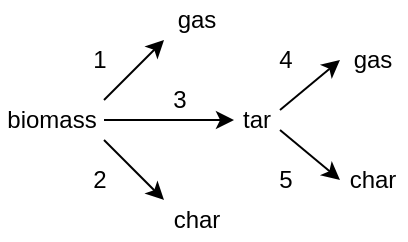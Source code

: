 <mxfile version="12.8.2" type="device"><diagram id="YqewoNO8xciqlhnqd9fQ" name="Page-1"><mxGraphModel dx="692" dy="603" grid="1" gridSize="10" guides="1" tooltips="1" connect="1" arrows="1" fold="1" page="1" pageScale="1" pageWidth="850" pageHeight="1100" math="0" shadow="0"><root><mxCell id="0"/><mxCell id="1" parent="0"/><mxCell id="680EDh_6vEN8ovo9hYCU-1" value="biomass" style="text;html=1;strokeColor=none;fillColor=none;align=center;verticalAlign=middle;whiteSpace=wrap;rounded=0;" vertex="1" parent="1"><mxGeometry x="10" y="70" width="52" height="20" as="geometry"/></mxCell><mxCell id="680EDh_6vEN8ovo9hYCU-2" value="gas" style="text;html=1;strokeColor=none;fillColor=none;align=center;verticalAlign=middle;whiteSpace=wrap;rounded=0;" vertex="1" parent="1"><mxGeometry x="92" y="20" width="33" height="20" as="geometry"/></mxCell><mxCell id="680EDh_6vEN8ovo9hYCU-4" value="tar" style="text;html=1;strokeColor=none;fillColor=none;align=center;verticalAlign=middle;whiteSpace=wrap;rounded=0;" vertex="1" parent="1"><mxGeometry x="127" y="70" width="23" height="20" as="geometry"/></mxCell><mxCell id="680EDh_6vEN8ovo9hYCU-5" value="char" style="text;html=1;strokeColor=none;fillColor=none;align=center;verticalAlign=middle;whiteSpace=wrap;rounded=0;" vertex="1" parent="1"><mxGeometry x="92" y="120" width="33" height="20" as="geometry"/></mxCell><mxCell id="680EDh_6vEN8ovo9hYCU-6" value="gas" style="text;html=1;strokeColor=none;fillColor=none;align=center;verticalAlign=middle;whiteSpace=wrap;rounded=0;" vertex="1" parent="1"><mxGeometry x="180" y="40" width="33" height="20" as="geometry"/></mxCell><mxCell id="680EDh_6vEN8ovo9hYCU-7" value="char" style="text;html=1;strokeColor=none;fillColor=none;align=center;verticalAlign=middle;whiteSpace=wrap;rounded=0;" vertex="1" parent="1"><mxGeometry x="180" y="100" width="33" height="20" as="geometry"/></mxCell><mxCell id="680EDh_6vEN8ovo9hYCU-8" value="" style="endArrow=classic;html=1;entryX=0;entryY=0.5;entryDx=0;entryDy=0;" edge="1" parent="1" target="680EDh_6vEN8ovo9hYCU-4"><mxGeometry width="50" height="50" relative="1" as="geometry"><mxPoint x="62" y="80" as="sourcePoint"/><mxPoint x="330" y="210" as="targetPoint"/></mxGeometry></mxCell><mxCell id="680EDh_6vEN8ovo9hYCU-9" value="" style="endArrow=classic;html=1;entryX=0;entryY=1;entryDx=0;entryDy=0;exitX=1;exitY=0;exitDx=0;exitDy=0;" edge="1" parent="1" source="680EDh_6vEN8ovo9hYCU-1" target="680EDh_6vEN8ovo9hYCU-2"><mxGeometry width="50" height="50" relative="1" as="geometry"><mxPoint x="280" y="260" as="sourcePoint"/><mxPoint x="330" y="210" as="targetPoint"/></mxGeometry></mxCell><mxCell id="680EDh_6vEN8ovo9hYCU-10" value="" style="endArrow=classic;html=1;exitX=1;exitY=1;exitDx=0;exitDy=0;entryX=0;entryY=0;entryDx=0;entryDy=0;" edge="1" parent="1" source="680EDh_6vEN8ovo9hYCU-1" target="680EDh_6vEN8ovo9hYCU-5"><mxGeometry width="50" height="50" relative="1" as="geometry"><mxPoint x="280" y="260" as="sourcePoint"/><mxPoint x="330" y="210" as="targetPoint"/></mxGeometry></mxCell><mxCell id="680EDh_6vEN8ovo9hYCU-11" value="" style="endArrow=classic;html=1;entryX=0;entryY=0.5;entryDx=0;entryDy=0;exitX=1;exitY=0.25;exitDx=0;exitDy=0;" edge="1" parent="1" source="680EDh_6vEN8ovo9hYCU-4" target="680EDh_6vEN8ovo9hYCU-6"><mxGeometry width="50" height="50" relative="1" as="geometry"><mxPoint x="290" y="260" as="sourcePoint"/><mxPoint x="340" y="210" as="targetPoint"/></mxGeometry></mxCell><mxCell id="680EDh_6vEN8ovo9hYCU-12" value="" style="endArrow=classic;html=1;exitX=1;exitY=0.75;exitDx=0;exitDy=0;" edge="1" parent="1" source="680EDh_6vEN8ovo9hYCU-4"><mxGeometry width="50" height="50" relative="1" as="geometry"><mxPoint x="290" y="260" as="sourcePoint"/><mxPoint x="180" y="110" as="targetPoint"/></mxGeometry></mxCell><mxCell id="680EDh_6vEN8ovo9hYCU-14" value="1" style="text;html=1;strokeColor=none;fillColor=none;align=center;verticalAlign=middle;whiteSpace=wrap;rounded=0;" vertex="1" parent="1"><mxGeometry x="50" y="40" width="20" height="20" as="geometry"/></mxCell><mxCell id="680EDh_6vEN8ovo9hYCU-15" value="2" style="text;html=1;strokeColor=none;fillColor=none;align=center;verticalAlign=middle;whiteSpace=wrap;rounded=0;" vertex="1" parent="1"><mxGeometry x="50" y="100" width="20" height="20" as="geometry"/></mxCell><mxCell id="680EDh_6vEN8ovo9hYCU-16" value="3" style="text;html=1;strokeColor=none;fillColor=none;align=center;verticalAlign=middle;whiteSpace=wrap;rounded=0;" vertex="1" parent="1"><mxGeometry x="90" y="60" width="20" height="20" as="geometry"/></mxCell><mxCell id="680EDh_6vEN8ovo9hYCU-17" value="4" style="text;html=1;strokeColor=none;fillColor=none;align=center;verticalAlign=middle;whiteSpace=wrap;rounded=0;" vertex="1" parent="1"><mxGeometry x="143" y="40" width="20" height="20" as="geometry"/></mxCell><mxCell id="680EDh_6vEN8ovo9hYCU-18" value="5" style="text;html=1;strokeColor=none;fillColor=none;align=center;verticalAlign=middle;whiteSpace=wrap;rounded=0;" vertex="1" parent="1"><mxGeometry x="143" y="100" width="20" height="20" as="geometry"/></mxCell></root></mxGraphModel></diagram></mxfile>